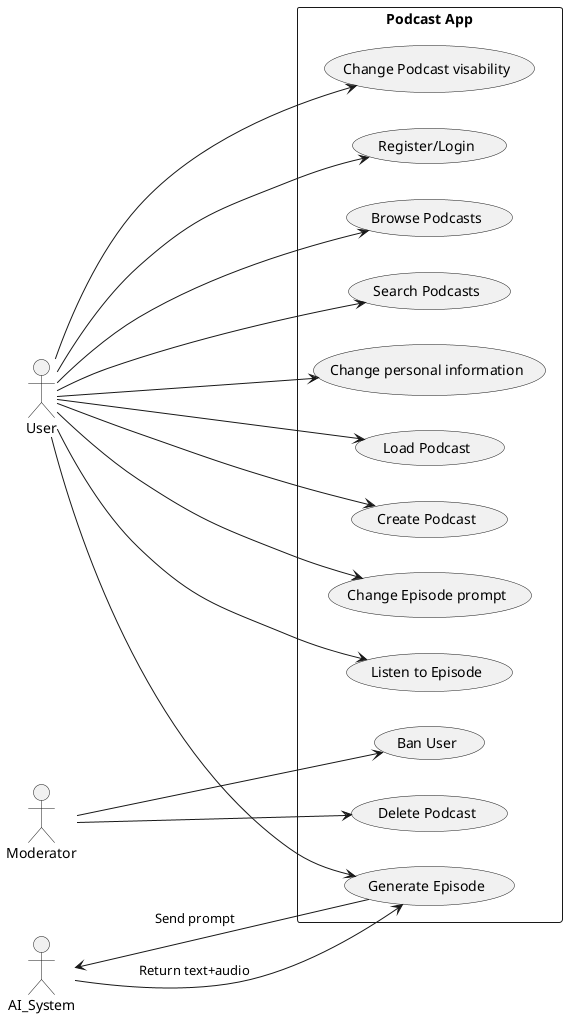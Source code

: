 @startuml
left to right direction
skinparam packageStyle rectangle

actor User
actor Moderator
actor AI_System as AI

rectangle "Podcast App" {
	User ---> (Change Podcast visability)
	User ---> (Register/Login)
	User ---> (Browse Podcasts)
	User ---> (Search Podcasts)
	User ---> (Change personal information)
	User ---> (Load Podcast)
	User ---> (Create Podcast)
	User ---> (Generate Episode)
	User ---> (Change Episode prompt)
	User ---> (Listen to Episode)

	(Generate Episode) ---> AI : Send prompt
	AI ---> (Generate Episode) : Return text+audio


	Moderator ---> (Ban User)
	Moderator ---> (Delete Podcast)
}
@enduml
